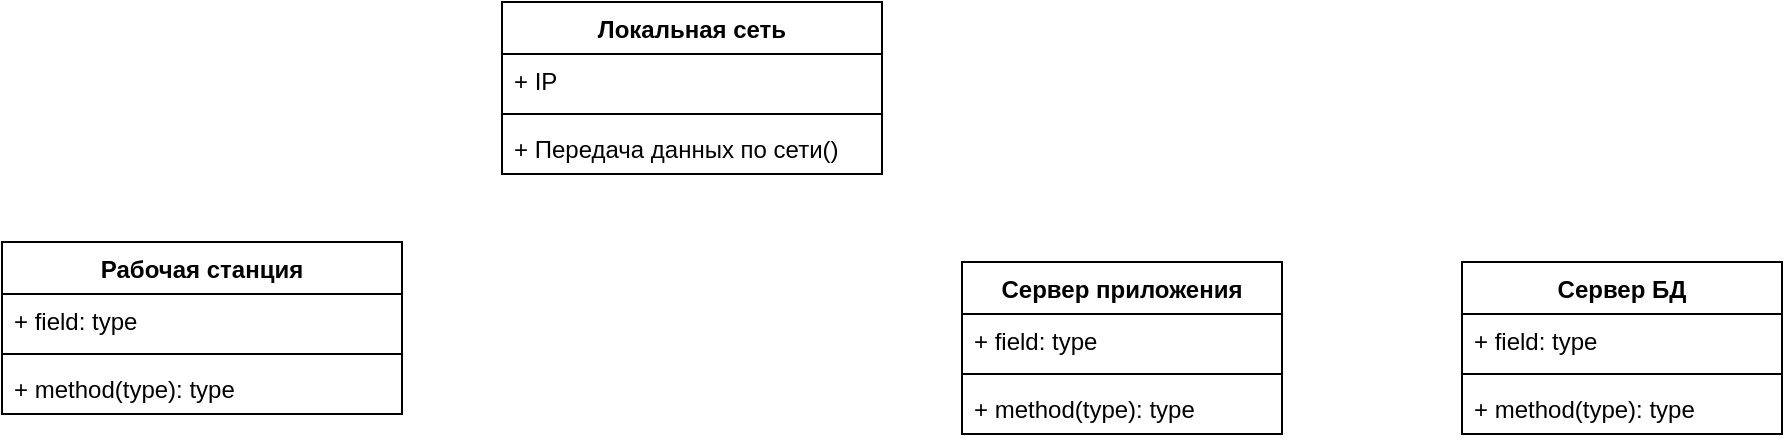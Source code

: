 <mxfile version="24.3.1" type="github">
  <diagram name="Страница — 1" id="52q1qeUz_SIhHIIovMeT">
    <mxGraphModel dx="1071" dy="588" grid="1" gridSize="10" guides="1" tooltips="1" connect="1" arrows="1" fold="1" page="1" pageScale="1" pageWidth="827" pageHeight="1169" math="0" shadow="0">
      <root>
        <mxCell id="0" />
        <mxCell id="1" parent="0" />
        <mxCell id="eDm1u7pfxWVx2RCrsEuu-1" value="Локальная сеть" style="swimlane;fontStyle=1;align=center;verticalAlign=top;childLayout=stackLayout;horizontal=1;startSize=26;horizontalStack=0;resizeParent=1;resizeParentMax=0;resizeLast=0;collapsible=1;marginBottom=0;whiteSpace=wrap;html=1;" vertex="1" parent="1">
          <mxGeometry x="340" y="160" width="190" height="86" as="geometry" />
        </mxCell>
        <mxCell id="eDm1u7pfxWVx2RCrsEuu-2" value="+ IP" style="text;strokeColor=none;fillColor=none;align=left;verticalAlign=top;spacingLeft=4;spacingRight=4;overflow=hidden;rotatable=0;points=[[0,0.5],[1,0.5]];portConstraint=eastwest;whiteSpace=wrap;html=1;" vertex="1" parent="eDm1u7pfxWVx2RCrsEuu-1">
          <mxGeometry y="26" width="190" height="26" as="geometry" />
        </mxCell>
        <mxCell id="eDm1u7pfxWVx2RCrsEuu-3" value="" style="line;strokeWidth=1;fillColor=none;align=left;verticalAlign=middle;spacingTop=-1;spacingLeft=3;spacingRight=3;rotatable=0;labelPosition=right;points=[];portConstraint=eastwest;strokeColor=inherit;" vertex="1" parent="eDm1u7pfxWVx2RCrsEuu-1">
          <mxGeometry y="52" width="190" height="8" as="geometry" />
        </mxCell>
        <mxCell id="eDm1u7pfxWVx2RCrsEuu-4" value="+ Передача данных по сети()" style="text;strokeColor=none;fillColor=none;align=left;verticalAlign=top;spacingLeft=4;spacingRight=4;overflow=hidden;rotatable=0;points=[[0,0.5],[1,0.5]];portConstraint=eastwest;whiteSpace=wrap;html=1;" vertex="1" parent="eDm1u7pfxWVx2RCrsEuu-1">
          <mxGeometry y="60" width="190" height="26" as="geometry" />
        </mxCell>
        <mxCell id="eDm1u7pfxWVx2RCrsEuu-5" value="Рабочая станция" style="swimlane;fontStyle=1;align=center;verticalAlign=top;childLayout=stackLayout;horizontal=1;startSize=26;horizontalStack=0;resizeParent=1;resizeParentMax=0;resizeLast=0;collapsible=1;marginBottom=0;whiteSpace=wrap;html=1;" vertex="1" parent="1">
          <mxGeometry x="90" y="280" width="200" height="86" as="geometry" />
        </mxCell>
        <mxCell id="eDm1u7pfxWVx2RCrsEuu-6" value="+ field: type" style="text;strokeColor=none;fillColor=none;align=left;verticalAlign=top;spacingLeft=4;spacingRight=4;overflow=hidden;rotatable=0;points=[[0,0.5],[1,0.5]];portConstraint=eastwest;whiteSpace=wrap;html=1;" vertex="1" parent="eDm1u7pfxWVx2RCrsEuu-5">
          <mxGeometry y="26" width="200" height="26" as="geometry" />
        </mxCell>
        <mxCell id="eDm1u7pfxWVx2RCrsEuu-7" value="" style="line;strokeWidth=1;fillColor=none;align=left;verticalAlign=middle;spacingTop=-1;spacingLeft=3;spacingRight=3;rotatable=0;labelPosition=right;points=[];portConstraint=eastwest;strokeColor=inherit;" vertex="1" parent="eDm1u7pfxWVx2RCrsEuu-5">
          <mxGeometry y="52" width="200" height="8" as="geometry" />
        </mxCell>
        <mxCell id="eDm1u7pfxWVx2RCrsEuu-8" value="+ method(type): type" style="text;strokeColor=none;fillColor=none;align=left;verticalAlign=top;spacingLeft=4;spacingRight=4;overflow=hidden;rotatable=0;points=[[0,0.5],[1,0.5]];portConstraint=eastwest;whiteSpace=wrap;html=1;" vertex="1" parent="eDm1u7pfxWVx2RCrsEuu-5">
          <mxGeometry y="60" width="200" height="26" as="geometry" />
        </mxCell>
        <mxCell id="eDm1u7pfxWVx2RCrsEuu-11" value="Сервер приложения" style="swimlane;fontStyle=1;align=center;verticalAlign=top;childLayout=stackLayout;horizontal=1;startSize=26;horizontalStack=0;resizeParent=1;resizeParentMax=0;resizeLast=0;collapsible=1;marginBottom=0;whiteSpace=wrap;html=1;" vertex="1" parent="1">
          <mxGeometry x="570" y="290" width="160" height="86" as="geometry" />
        </mxCell>
        <mxCell id="eDm1u7pfxWVx2RCrsEuu-12" value="+ field: type" style="text;strokeColor=none;fillColor=none;align=left;verticalAlign=top;spacingLeft=4;spacingRight=4;overflow=hidden;rotatable=0;points=[[0,0.5],[1,0.5]];portConstraint=eastwest;whiteSpace=wrap;html=1;" vertex="1" parent="eDm1u7pfxWVx2RCrsEuu-11">
          <mxGeometry y="26" width="160" height="26" as="geometry" />
        </mxCell>
        <mxCell id="eDm1u7pfxWVx2RCrsEuu-13" value="" style="line;strokeWidth=1;fillColor=none;align=left;verticalAlign=middle;spacingTop=-1;spacingLeft=3;spacingRight=3;rotatable=0;labelPosition=right;points=[];portConstraint=eastwest;strokeColor=inherit;" vertex="1" parent="eDm1u7pfxWVx2RCrsEuu-11">
          <mxGeometry y="52" width="160" height="8" as="geometry" />
        </mxCell>
        <mxCell id="eDm1u7pfxWVx2RCrsEuu-14" value="+ method(type): type" style="text;strokeColor=none;fillColor=none;align=left;verticalAlign=top;spacingLeft=4;spacingRight=4;overflow=hidden;rotatable=0;points=[[0,0.5],[1,0.5]];portConstraint=eastwest;whiteSpace=wrap;html=1;" vertex="1" parent="eDm1u7pfxWVx2RCrsEuu-11">
          <mxGeometry y="60" width="160" height="26" as="geometry" />
        </mxCell>
        <mxCell id="eDm1u7pfxWVx2RCrsEuu-15" value="Сервер БД" style="swimlane;fontStyle=1;align=center;verticalAlign=top;childLayout=stackLayout;horizontal=1;startSize=26;horizontalStack=0;resizeParent=1;resizeParentMax=0;resizeLast=0;collapsible=1;marginBottom=0;whiteSpace=wrap;html=1;" vertex="1" parent="1">
          <mxGeometry x="820" y="290" width="160" height="86" as="geometry" />
        </mxCell>
        <mxCell id="eDm1u7pfxWVx2RCrsEuu-16" value="+ field: type" style="text;strokeColor=none;fillColor=none;align=left;verticalAlign=top;spacingLeft=4;spacingRight=4;overflow=hidden;rotatable=0;points=[[0,0.5],[1,0.5]];portConstraint=eastwest;whiteSpace=wrap;html=1;" vertex="1" parent="eDm1u7pfxWVx2RCrsEuu-15">
          <mxGeometry y="26" width="160" height="26" as="geometry" />
        </mxCell>
        <mxCell id="eDm1u7pfxWVx2RCrsEuu-17" value="" style="line;strokeWidth=1;fillColor=none;align=left;verticalAlign=middle;spacingTop=-1;spacingLeft=3;spacingRight=3;rotatable=0;labelPosition=right;points=[];portConstraint=eastwest;strokeColor=inherit;" vertex="1" parent="eDm1u7pfxWVx2RCrsEuu-15">
          <mxGeometry y="52" width="160" height="8" as="geometry" />
        </mxCell>
        <mxCell id="eDm1u7pfxWVx2RCrsEuu-18" value="+ method(type): type" style="text;strokeColor=none;fillColor=none;align=left;verticalAlign=top;spacingLeft=4;spacingRight=4;overflow=hidden;rotatable=0;points=[[0,0.5],[1,0.5]];portConstraint=eastwest;whiteSpace=wrap;html=1;" vertex="1" parent="eDm1u7pfxWVx2RCrsEuu-15">
          <mxGeometry y="60" width="160" height="26" as="geometry" />
        </mxCell>
      </root>
    </mxGraphModel>
  </diagram>
</mxfile>
